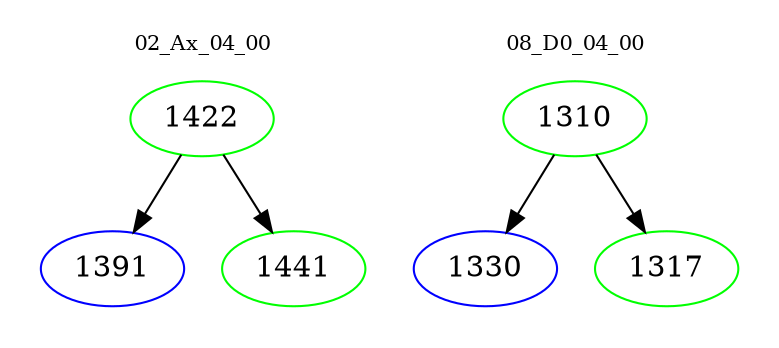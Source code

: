 digraph{
subgraph cluster_0 {
color = white
label = "02_Ax_04_00";
fontsize=10;
T0_1422 [label="1422", color="green"]
T0_1422 -> T0_1391 [color="black"]
T0_1391 [label="1391", color="blue"]
T0_1422 -> T0_1441 [color="black"]
T0_1441 [label="1441", color="green"]
}
subgraph cluster_1 {
color = white
label = "08_D0_04_00";
fontsize=10;
T1_1310 [label="1310", color="green"]
T1_1310 -> T1_1330 [color="black"]
T1_1330 [label="1330", color="blue"]
T1_1310 -> T1_1317 [color="black"]
T1_1317 [label="1317", color="green"]
}
}
